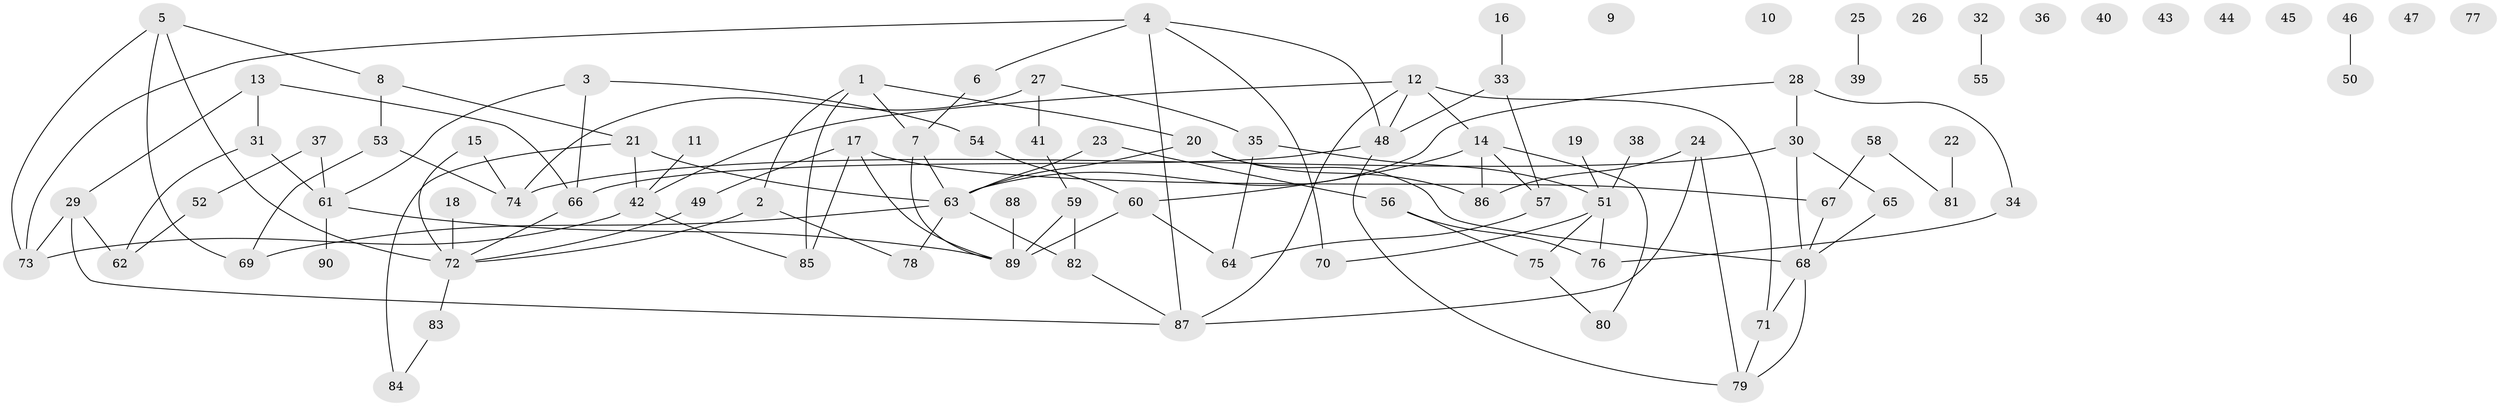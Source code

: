 // coarse degree distribution, {5: 0.06349206349206349, 3: 0.20634920634920634, 6: 0.06349206349206349, 4: 0.1111111111111111, 0: 0.19047619047619047, 1: 0.15873015873015872, 8: 0.015873015873015872, 7: 0.047619047619047616, 2: 0.1111111111111111, 9: 0.031746031746031744}
// Generated by graph-tools (version 1.1) at 2025/23/03/03/25 07:23:28]
// undirected, 90 vertices, 120 edges
graph export_dot {
graph [start="1"]
  node [color=gray90,style=filled];
  1;
  2;
  3;
  4;
  5;
  6;
  7;
  8;
  9;
  10;
  11;
  12;
  13;
  14;
  15;
  16;
  17;
  18;
  19;
  20;
  21;
  22;
  23;
  24;
  25;
  26;
  27;
  28;
  29;
  30;
  31;
  32;
  33;
  34;
  35;
  36;
  37;
  38;
  39;
  40;
  41;
  42;
  43;
  44;
  45;
  46;
  47;
  48;
  49;
  50;
  51;
  52;
  53;
  54;
  55;
  56;
  57;
  58;
  59;
  60;
  61;
  62;
  63;
  64;
  65;
  66;
  67;
  68;
  69;
  70;
  71;
  72;
  73;
  74;
  75;
  76;
  77;
  78;
  79;
  80;
  81;
  82;
  83;
  84;
  85;
  86;
  87;
  88;
  89;
  90;
  1 -- 2;
  1 -- 7;
  1 -- 20;
  1 -- 85;
  2 -- 72;
  2 -- 78;
  3 -- 54;
  3 -- 61;
  3 -- 66;
  4 -- 6;
  4 -- 48;
  4 -- 70;
  4 -- 73;
  4 -- 87;
  5 -- 8;
  5 -- 69;
  5 -- 72;
  5 -- 73;
  6 -- 7;
  7 -- 63;
  7 -- 89;
  8 -- 21;
  8 -- 53;
  11 -- 42;
  12 -- 14;
  12 -- 42;
  12 -- 48;
  12 -- 71;
  12 -- 87;
  13 -- 29;
  13 -- 31;
  13 -- 66;
  14 -- 57;
  14 -- 60;
  14 -- 80;
  14 -- 86;
  15 -- 72;
  15 -- 74;
  16 -- 33;
  17 -- 49;
  17 -- 67;
  17 -- 85;
  17 -- 89;
  18 -- 72;
  19 -- 51;
  20 -- 63;
  20 -- 68;
  20 -- 86;
  21 -- 42;
  21 -- 63;
  21 -- 84;
  22 -- 81;
  23 -- 56;
  23 -- 63;
  24 -- 79;
  24 -- 86;
  24 -- 87;
  25 -- 39;
  27 -- 35;
  27 -- 41;
  27 -- 74;
  28 -- 30;
  28 -- 34;
  28 -- 63;
  29 -- 62;
  29 -- 73;
  29 -- 87;
  30 -- 65;
  30 -- 68;
  30 -- 74;
  31 -- 61;
  31 -- 62;
  32 -- 55;
  33 -- 48;
  33 -- 57;
  34 -- 76;
  35 -- 51;
  35 -- 64;
  37 -- 52;
  37 -- 61;
  38 -- 51;
  41 -- 59;
  42 -- 73;
  42 -- 85;
  46 -- 50;
  48 -- 66;
  48 -- 79;
  49 -- 72;
  51 -- 70;
  51 -- 75;
  51 -- 76;
  52 -- 62;
  53 -- 69;
  53 -- 74;
  54 -- 60;
  56 -- 75;
  56 -- 76;
  57 -- 64;
  58 -- 67;
  58 -- 81;
  59 -- 82;
  59 -- 89;
  60 -- 64;
  60 -- 89;
  61 -- 89;
  61 -- 90;
  63 -- 69;
  63 -- 78;
  63 -- 82;
  65 -- 68;
  66 -- 72;
  67 -- 68;
  68 -- 71;
  68 -- 79;
  71 -- 79;
  72 -- 83;
  75 -- 80;
  82 -- 87;
  83 -- 84;
  88 -- 89;
}
